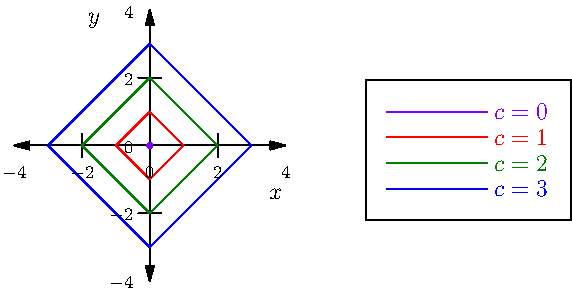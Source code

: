 // Asymptote code for plotting level curves of f(x, y) = x^2 + y^2
import graph;

size(10cm);

real f(real x, real y) {
  return x^2 + y^2;
}

// Set up the range of the plot
real xmin = -4, xmax = 4;
real ymin = -4, ymax = 4;

// Draw axes
xaxis("$x$", xmin, xmax, Ticks(Label(fontsize(9pt)), Step=2, begin=false, end=false), Arrows);
yaxis("$y$", ymin, ymax, Ticks(Label(fontsize(9pt)), Step=2, begin=false, end=false), Arrows);

// Plot the level curves for different values of c
draw(circle((0, 0), 0), purple, "$c = 0$");
dot((0,0), purple);
draw((1,0)--(0,1)--(-1,0)--(0,-1)--cycle, red, "$c = 1$");
draw((2,0)--(0,2)--(-2,0)--(0,-2)--cycle, deepgreen, "$c = 2$");
draw((3,0)--(0,3)--(-3,0)--(0,-3)--cycle, blue, "$c = 3$");

add(legend(),(7,1), UnFill);
